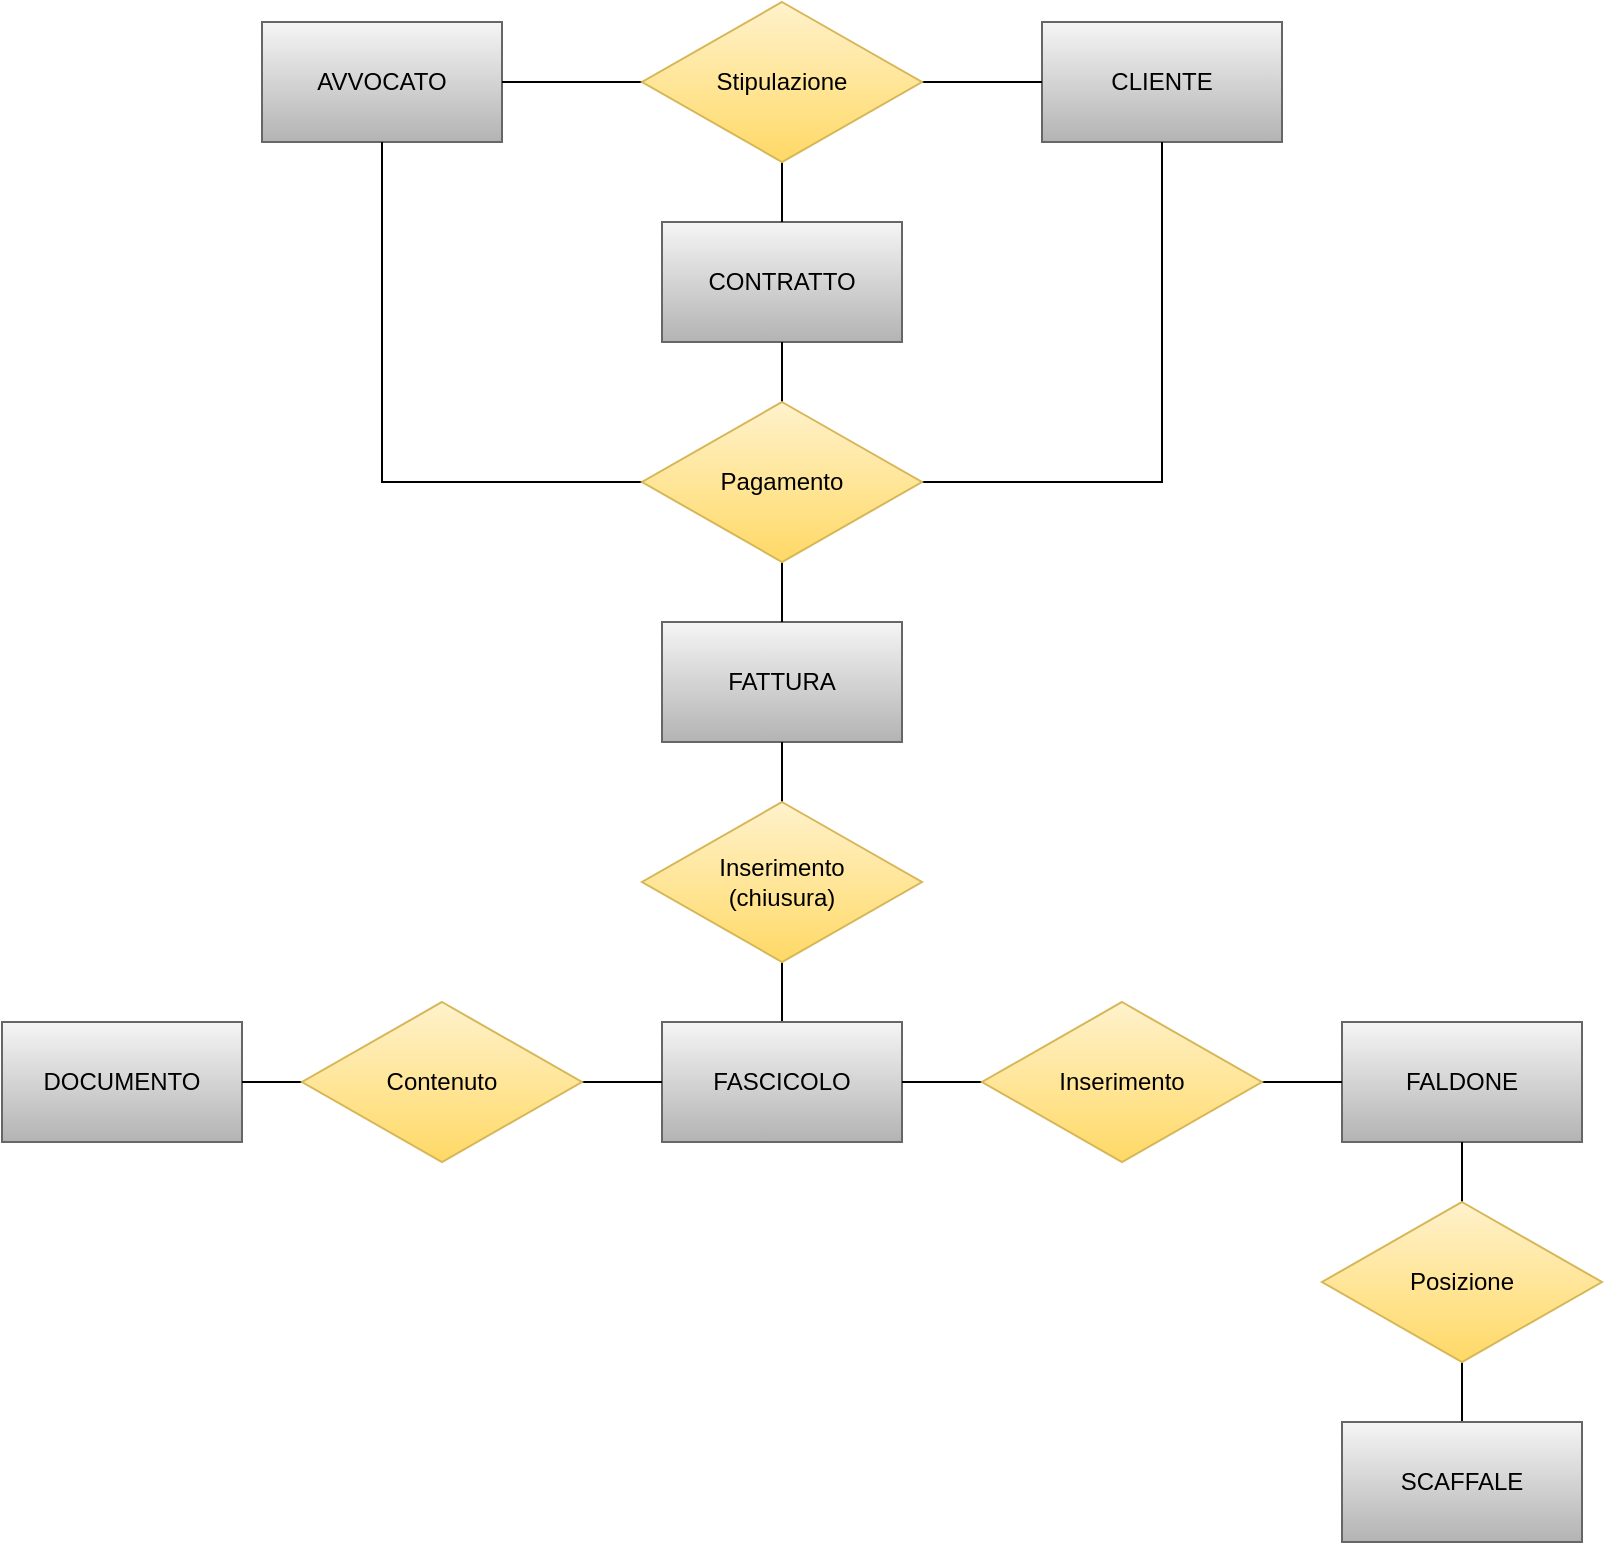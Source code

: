 <mxfile version="15.7.3" type="device"><diagram id="jtn5E4SqrV0hx1UXPkqa" name="Page-1"><mxGraphModel dx="855" dy="482" grid="1" gridSize="10" guides="1" tooltips="1" connect="1" arrows="1" fold="1" page="1" pageScale="1" pageWidth="1654" pageHeight="1169" math="0" shadow="0"><root><mxCell id="0"/><mxCell id="1" parent="0"/><mxCell id="AODA3hG70rL3zWi7maun-1" value="CLIENTE" style="rounded=0;whiteSpace=wrap;html=1;fillColor=#f5f5f5;strokeColor=#666666;gradientColor=#b3b3b3;" vertex="1" parent="1"><mxGeometry x="570" y="40" width="120" height="60" as="geometry"/></mxCell><mxCell id="AODA3hG70rL3zWi7maun-2" value="CONTRATTO" style="rounded=0;whiteSpace=wrap;html=1;fillColor=#f5f5f5;gradientColor=#b3b3b3;strokeColor=#666666;" vertex="1" parent="1"><mxGeometry x="380" y="140" width="120" height="60" as="geometry"/></mxCell><mxCell id="AODA3hG70rL3zWi7maun-3" value="AVVOCATO" style="rounded=0;whiteSpace=wrap;html=1;fillColor=#f5f5f5;gradientColor=#b3b3b3;strokeColor=#666666;" vertex="1" parent="1"><mxGeometry x="180" y="40" width="120" height="60" as="geometry"/></mxCell><mxCell id="AODA3hG70rL3zWi7maun-29" value="" style="edgeStyle=orthogonalEdgeStyle;rounded=0;orthogonalLoop=1;jettySize=auto;html=1;startArrow=none;startFill=0;endArrow=none;endFill=0;" edge="1" parent="1" source="AODA3hG70rL3zWi7maun-4" target="AODA3hG70rL3zWi7maun-27"><mxGeometry relative="1" as="geometry"/></mxCell><mxCell id="AODA3hG70rL3zWi7maun-4" value="FASCICOLO" style="rounded=0;whiteSpace=wrap;html=1;fillColor=#f5f5f5;gradientColor=#b3b3b3;strokeColor=#666666;" vertex="1" parent="1"><mxGeometry x="380" y="540" width="120" height="60" as="geometry"/></mxCell><mxCell id="AODA3hG70rL3zWi7maun-5" value="DOCUMENTO" style="rounded=0;whiteSpace=wrap;html=1;fillColor=#f5f5f5;gradientColor=#b3b3b3;strokeColor=#666666;" vertex="1" parent="1"><mxGeometry x="50" y="540" width="120" height="60" as="geometry"/></mxCell><mxCell id="AODA3hG70rL3zWi7maun-6" value="FATTURA" style="rounded=0;whiteSpace=wrap;html=1;fillColor=#f5f5f5;gradientColor=#b3b3b3;strokeColor=#666666;" vertex="1" parent="1"><mxGeometry x="380" y="340" width="120" height="60" as="geometry"/></mxCell><mxCell id="AODA3hG70rL3zWi7maun-7" value="FALDONE" style="rounded=0;whiteSpace=wrap;html=1;fillColor=#f5f5f5;gradientColor=#b3b3b3;strokeColor=#666666;" vertex="1" parent="1"><mxGeometry x="720" y="540" width="120" height="60" as="geometry"/></mxCell><mxCell id="AODA3hG70rL3zWi7maun-10" value="" style="edgeStyle=orthogonalEdgeStyle;rounded=0;orthogonalLoop=1;jettySize=auto;html=1;startArrow=none;startFill=0;endArrow=none;endFill=0;" edge="1" parent="1" source="AODA3hG70rL3zWi7maun-9" target="AODA3hG70rL3zWi7maun-3"><mxGeometry relative="1" as="geometry"/></mxCell><mxCell id="AODA3hG70rL3zWi7maun-11" value="" style="edgeStyle=orthogonalEdgeStyle;rounded=0;orthogonalLoop=1;jettySize=auto;html=1;startArrow=none;startFill=0;endArrow=none;endFill=0;" edge="1" parent="1" source="AODA3hG70rL3zWi7maun-9" target="AODA3hG70rL3zWi7maun-1"><mxGeometry relative="1" as="geometry"/></mxCell><mxCell id="AODA3hG70rL3zWi7maun-12" value="" style="edgeStyle=orthogonalEdgeStyle;rounded=0;orthogonalLoop=1;jettySize=auto;html=1;startArrow=none;startFill=0;endArrow=none;endFill=0;" edge="1" parent="1" source="AODA3hG70rL3zWi7maun-9" target="AODA3hG70rL3zWi7maun-2"><mxGeometry relative="1" as="geometry"/></mxCell><mxCell id="AODA3hG70rL3zWi7maun-9" value="Stipulazione" style="rhombus;whiteSpace=wrap;html=1;fillColor=#fff2cc;gradientColor=#ffd966;strokeColor=#d6b656;" vertex="1" parent="1"><mxGeometry x="370" y="30" width="140" height="80" as="geometry"/></mxCell><mxCell id="AODA3hG70rL3zWi7maun-16" value="" style="edgeStyle=orthogonalEdgeStyle;rounded=0;orthogonalLoop=1;jettySize=auto;html=1;startArrow=none;startFill=0;endArrow=none;endFill=0;" edge="1" parent="1" source="AODA3hG70rL3zWi7maun-14"><mxGeometry relative="1" as="geometry"><mxPoint x="170" y="570" as="targetPoint"/></mxGeometry></mxCell><mxCell id="AODA3hG70rL3zWi7maun-17" value="" style="edgeStyle=orthogonalEdgeStyle;rounded=0;orthogonalLoop=1;jettySize=auto;html=1;startArrow=none;startFill=0;endArrow=none;endFill=0;" edge="1" parent="1" source="AODA3hG70rL3zWi7maun-14" target="AODA3hG70rL3zWi7maun-4"><mxGeometry relative="1" as="geometry"/></mxCell><mxCell id="AODA3hG70rL3zWi7maun-14" value="Contenuto" style="rhombus;whiteSpace=wrap;html=1;fillColor=#fff2cc;gradientColor=#ffd966;strokeColor=#d6b656;" vertex="1" parent="1"><mxGeometry x="200" y="530" width="140" height="80" as="geometry"/></mxCell><mxCell id="AODA3hG70rL3zWi7maun-18" value="" style="edgeStyle=orthogonalEdgeStyle;rounded=0;orthogonalLoop=1;jettySize=auto;html=1;startArrow=none;startFill=0;endArrow=none;endFill=0;" edge="1" parent="1" source="AODA3hG70rL3zWi7maun-15" target="AODA3hG70rL3zWi7maun-7"><mxGeometry relative="1" as="geometry"/></mxCell><mxCell id="AODA3hG70rL3zWi7maun-19" value="" style="edgeStyle=orthogonalEdgeStyle;rounded=0;orthogonalLoop=1;jettySize=auto;html=1;startArrow=none;startFill=0;endArrow=none;endFill=0;" edge="1" parent="1" source="AODA3hG70rL3zWi7maun-15" target="AODA3hG70rL3zWi7maun-4"><mxGeometry relative="1" as="geometry"/></mxCell><mxCell id="AODA3hG70rL3zWi7maun-15" value="Inserimento" style="rhombus;whiteSpace=wrap;html=1;fillColor=#fff2cc;gradientColor=#ffd966;strokeColor=#d6b656;" vertex="1" parent="1"><mxGeometry x="540" y="530" width="140" height="80" as="geometry"/></mxCell><mxCell id="AODA3hG70rL3zWi7maun-22" value="" style="edgeStyle=orthogonalEdgeStyle;rounded=0;orthogonalLoop=1;jettySize=auto;html=1;startArrow=none;startFill=0;endArrow=none;endFill=0;" edge="1" parent="1" source="AODA3hG70rL3zWi7maun-21" target="AODA3hG70rL3zWi7maun-2"><mxGeometry relative="1" as="geometry"/></mxCell><mxCell id="AODA3hG70rL3zWi7maun-23" value="" style="edgeStyle=orthogonalEdgeStyle;rounded=0;orthogonalLoop=1;jettySize=auto;html=1;startArrow=none;startFill=0;endArrow=none;endFill=0;" edge="1" parent="1" source="AODA3hG70rL3zWi7maun-21" target="AODA3hG70rL3zWi7maun-6"><mxGeometry relative="1" as="geometry"/></mxCell><mxCell id="AODA3hG70rL3zWi7maun-25" value="" style="edgeStyle=orthogonalEdgeStyle;rounded=0;orthogonalLoop=1;jettySize=auto;html=1;startArrow=none;startFill=0;endArrow=none;endFill=0;entryX=0.5;entryY=1;entryDx=0;entryDy=0;" edge="1" parent="1" source="AODA3hG70rL3zWi7maun-21" target="AODA3hG70rL3zWi7maun-1"><mxGeometry relative="1" as="geometry"><mxPoint x="600" y="270" as="targetPoint"/></mxGeometry></mxCell><mxCell id="AODA3hG70rL3zWi7maun-26" style="edgeStyle=orthogonalEdgeStyle;rounded=0;orthogonalLoop=1;jettySize=auto;html=1;startArrow=none;startFill=0;endArrow=none;endFill=0;entryX=0.5;entryY=1;entryDx=0;entryDy=0;" edge="1" parent="1" source="AODA3hG70rL3zWi7maun-21" target="AODA3hG70rL3zWi7maun-3"><mxGeometry relative="1" as="geometry"><mxPoint x="240" y="110" as="targetPoint"/></mxGeometry></mxCell><mxCell id="AODA3hG70rL3zWi7maun-21" value="Pagamento" style="rhombus;whiteSpace=wrap;html=1;fillColor=#fff2cc;gradientColor=#ffd966;strokeColor=#d6b656;" vertex="1" parent="1"><mxGeometry x="370" y="230" width="140" height="80" as="geometry"/></mxCell><mxCell id="AODA3hG70rL3zWi7maun-28" value="" style="edgeStyle=orthogonalEdgeStyle;rounded=0;orthogonalLoop=1;jettySize=auto;html=1;startArrow=none;startFill=0;endArrow=none;endFill=0;" edge="1" parent="1" source="AODA3hG70rL3zWi7maun-27" target="AODA3hG70rL3zWi7maun-6"><mxGeometry relative="1" as="geometry"/></mxCell><mxCell id="AODA3hG70rL3zWi7maun-27" value="Inserimento&lt;br&gt;(chiusura)" style="rhombus;whiteSpace=wrap;html=1;fillColor=#fff2cc;gradientColor=#ffd966;strokeColor=#d6b656;" vertex="1" parent="1"><mxGeometry x="370" y="430" width="140" height="80" as="geometry"/></mxCell><mxCell id="AODA3hG70rL3zWi7maun-31" value="" style="edgeStyle=orthogonalEdgeStyle;rounded=0;orthogonalLoop=1;jettySize=auto;html=1;startArrow=none;startFill=0;endArrow=none;endFill=0;" edge="1" parent="1" source="AODA3hG70rL3zWi7maun-30" target="AODA3hG70rL3zWi7maun-7"><mxGeometry relative="1" as="geometry"/></mxCell><mxCell id="AODA3hG70rL3zWi7maun-33" value="" style="edgeStyle=orthogonalEdgeStyle;rounded=0;orthogonalLoop=1;jettySize=auto;html=1;startArrow=none;startFill=0;endArrow=none;endFill=0;" edge="1" parent="1" source="AODA3hG70rL3zWi7maun-30" target="AODA3hG70rL3zWi7maun-32"><mxGeometry relative="1" as="geometry"/></mxCell><mxCell id="AODA3hG70rL3zWi7maun-30" value="Posizione" style="rhombus;whiteSpace=wrap;html=1;fillColor=#fff2cc;gradientColor=#ffd966;strokeColor=#d6b656;" vertex="1" parent="1"><mxGeometry x="710" y="630" width="140" height="80" as="geometry"/></mxCell><mxCell id="AODA3hG70rL3zWi7maun-32" value="SCAFFALE" style="whiteSpace=wrap;html=1;fillColor=#f5f5f5;gradientColor=#b3b3b3;strokeColor=#666666;" vertex="1" parent="1"><mxGeometry x="720" y="740" width="120" height="60" as="geometry"/></mxCell></root></mxGraphModel></diagram></mxfile>